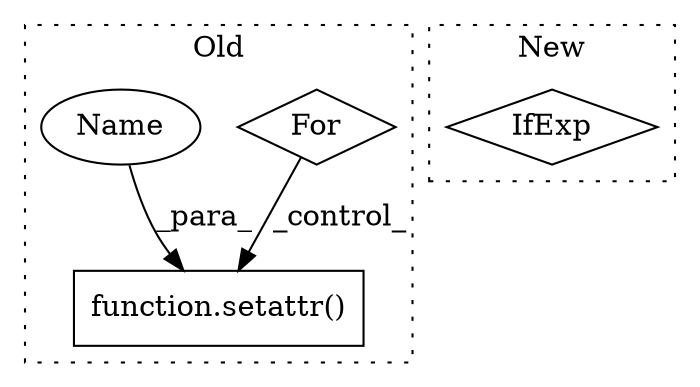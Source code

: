 digraph G {
subgraph cluster0 {
1 [label="function.setattr()" a="75" s="4572,4604" l="8,1" shape="box"];
3 [label="For" a="107" s="4522,4535" l="4,37" shape="diamond"];
4 [label="Name" a="87" s="4586" l="1" shape="ellipse"];
label = "Old";
style="dotted";
}
subgraph cluster1 {
2 [label="IfExp" a="51" s="4378,4393" l="4,6" shape="diamond"];
label = "New";
style="dotted";
}
3 -> 1 [label="_control_"];
4 -> 1 [label="_para_"];
}